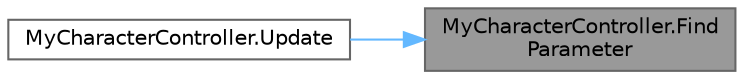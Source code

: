 digraph "MyCharacterController.FindParameter"
{
 // LATEX_PDF_SIZE
  bgcolor="transparent";
  edge [fontname=Helvetica,fontsize=10,labelfontname=Helvetica,labelfontsize=10];
  node [fontname=Helvetica,fontsize=10,shape=box,height=0.2,width=0.4];
  rankdir="RL";
  Node1 [id="Node000001",label="MyCharacterController.Find\lParameter",height=0.2,width=0.4,color="gray40", fillcolor="grey60", style="filled", fontcolor="black",tooltip=" "];
  Node1 -> Node2 [id="edge2_Node000001_Node000002",dir="back",color="steelblue1",style="solid",tooltip=" "];
  Node2 [id="Node000002",label="MyCharacterController.Update",height=0.2,width=0.4,color="grey40", fillcolor="white", style="filled",URL="$class_my_character_controller.html#a9400e3c314c4b046fcb10b9d96c22fbb",tooltip=" "];
}

